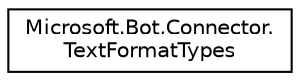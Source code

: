 digraph "Graphical Class Hierarchy"
{
  edge [fontname="Helvetica",fontsize="10",labelfontname="Helvetica",labelfontsize="10"];
  node [fontname="Helvetica",fontsize="10",shape=record];
  rankdir="LR";
  Node1 [label="Microsoft.Bot.Connector.\lTextFormatTypes",height=0.2,width=0.4,color="black", fillcolor="white", style="filled",URL="$da/df9/class_microsoft_1_1_bot_1_1_connector_1_1_text_format_types.html"];
}
